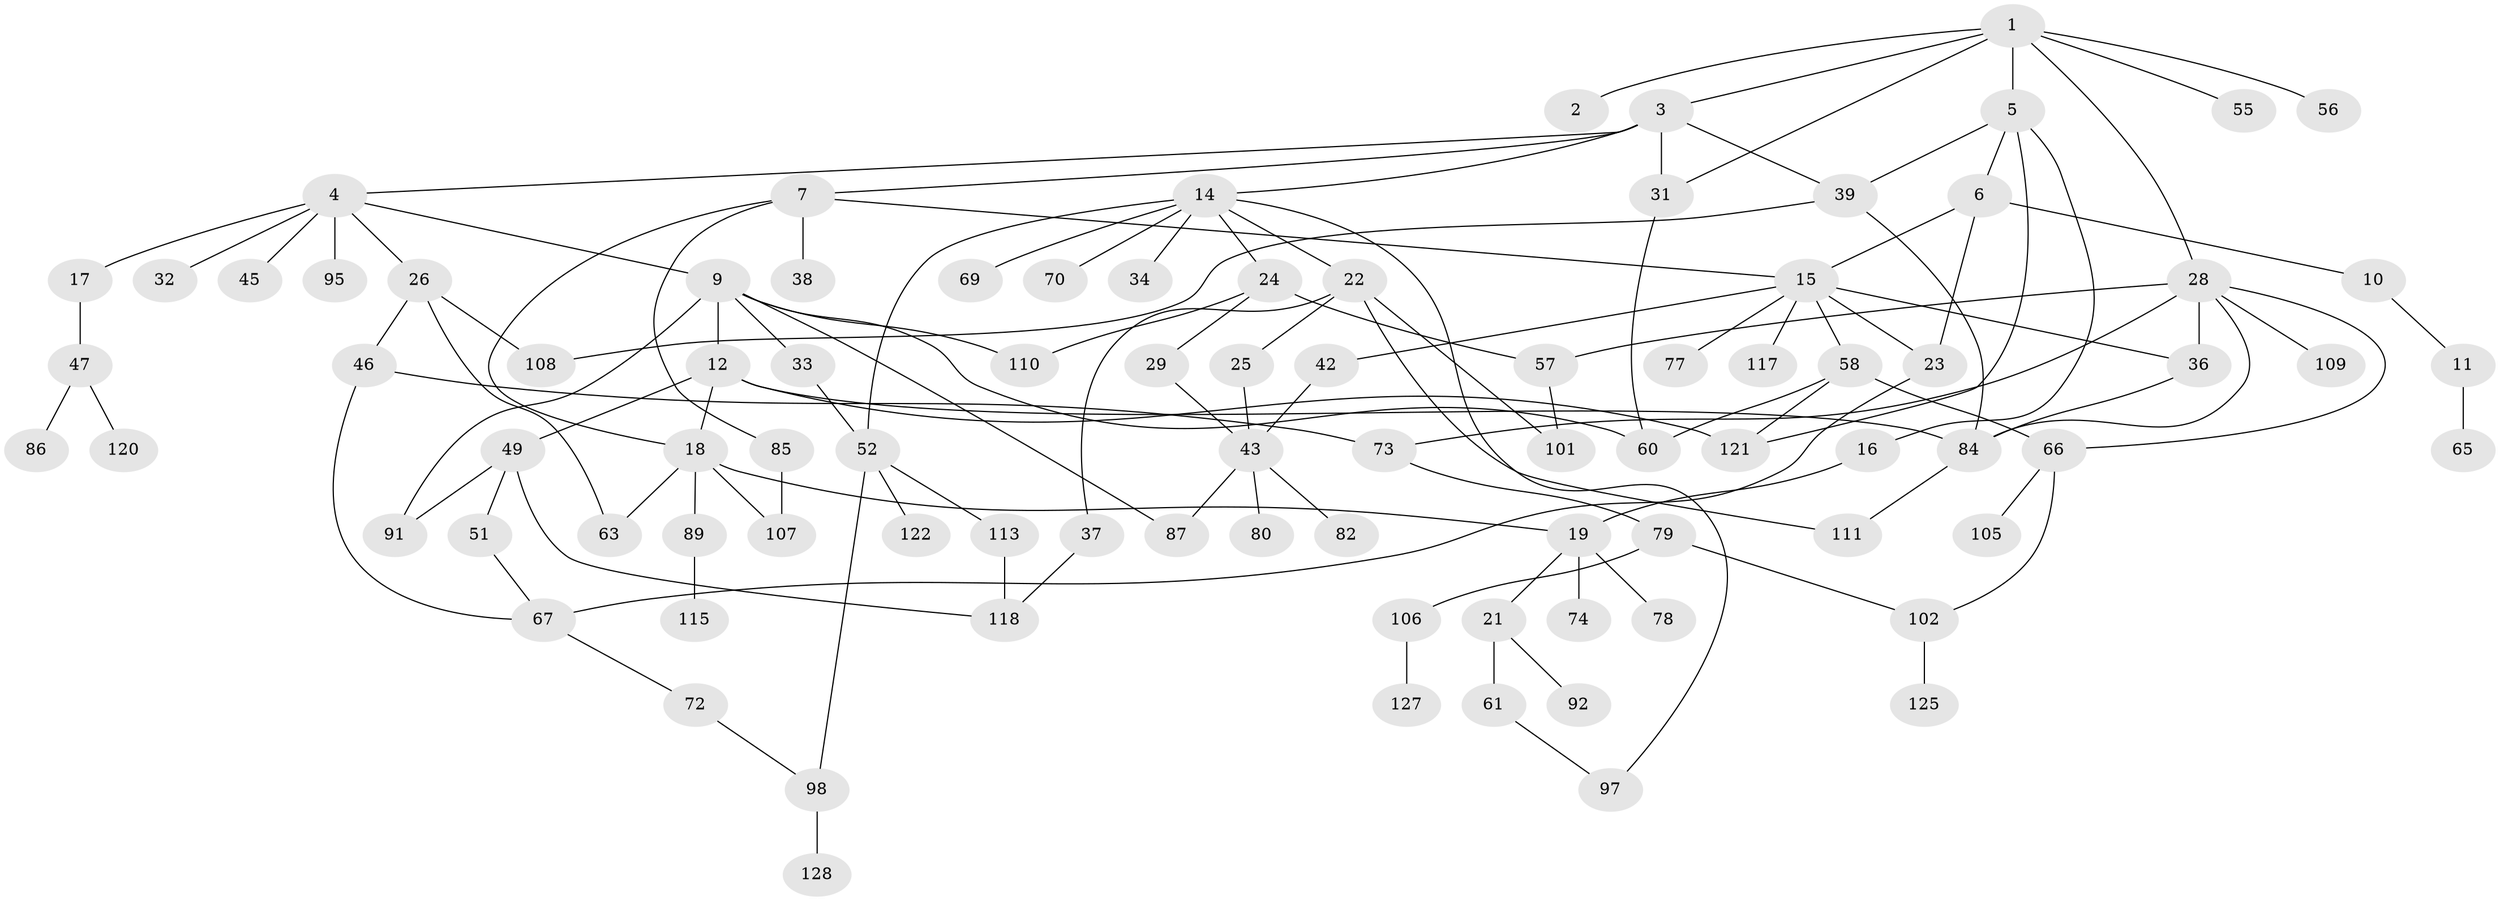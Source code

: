 // original degree distribution, {7: 0.0078125, 1: 0.265625, 6: 0.0234375, 8: 0.0078125, 5: 0.0859375, 2: 0.3046875, 3: 0.234375, 4: 0.0703125}
// Generated by graph-tools (version 1.1) at 2025/10/02/27/25 16:10:53]
// undirected, 90 vertices, 124 edges
graph export_dot {
graph [start="1"]
  node [color=gray90,style=filled];
  1 [super="+8"];
  2;
  3;
  4 [super="+68"];
  5 [super="+59"];
  6 [super="+54"];
  7 [super="+13"];
  9 [super="+30"];
  10 [super="+93"];
  11;
  12;
  14 [super="+20"];
  15 [super="+27"];
  16 [super="+41"];
  17;
  18 [super="+90"];
  19 [super="+35"];
  21;
  22 [super="+40"];
  23;
  24 [super="+53"];
  25;
  26 [super="+124"];
  28 [super="+44"];
  29;
  31 [super="+62"];
  32;
  33 [super="+83"];
  34;
  36 [super="+81"];
  37;
  38 [super="+75"];
  39 [super="+96"];
  42;
  43 [super="+48"];
  45;
  46 [super="+50"];
  47 [super="+71"];
  49 [super="+64"];
  51;
  52 [super="+100"];
  55;
  56;
  57 [super="+104"];
  58 [super="+114"];
  60 [super="+123"];
  61;
  63;
  65;
  66 [super="+94"];
  67 [super="+76"];
  69;
  70;
  72;
  73;
  74;
  77 [super="+88"];
  78;
  79 [super="+119"];
  80;
  82;
  84 [super="+112"];
  85;
  86;
  87;
  89;
  91;
  92;
  95;
  97 [super="+99"];
  98 [super="+103"];
  101;
  102;
  105;
  106 [super="+116"];
  107;
  108;
  109;
  110;
  111;
  113;
  115;
  117;
  118;
  120;
  121 [super="+126"];
  122;
  125;
  127;
  128;
  1 -- 2;
  1 -- 3;
  1 -- 5;
  1 -- 55;
  1 -- 56;
  1 -- 31;
  1 -- 28;
  3 -- 4;
  3 -- 7;
  3 -- 14;
  3 -- 31;
  3 -- 39;
  4 -- 9;
  4 -- 17;
  4 -- 26;
  4 -- 32;
  4 -- 45;
  4 -- 95;
  5 -- 6;
  5 -- 16;
  5 -- 39;
  5 -- 121;
  6 -- 10;
  6 -- 15;
  6 -- 23;
  7 -- 18;
  7 -- 85;
  7 -- 38;
  7 -- 15;
  9 -- 12;
  9 -- 87;
  9 -- 110;
  9 -- 91;
  9 -- 33;
  9 -- 60;
  10 -- 11;
  11 -- 65;
  12 -- 18;
  12 -- 49;
  12 -- 121;
  12 -- 84;
  14 -- 24;
  14 -- 70;
  14 -- 97;
  14 -- 34;
  14 -- 52;
  14 -- 69;
  14 -- 22;
  15 -- 36;
  15 -- 77;
  15 -- 117;
  15 -- 58;
  15 -- 23;
  15 -- 42;
  16 -- 19 [weight=2];
  17 -- 47;
  18 -- 63;
  18 -- 89;
  18 -- 19;
  18 -- 107;
  19 -- 21;
  19 -- 74;
  19 -- 78;
  21 -- 61;
  21 -- 92;
  22 -- 25;
  22 -- 37;
  22 -- 101;
  22 -- 111;
  23 -- 67;
  24 -- 29;
  24 -- 110;
  24 -- 57;
  25 -- 43;
  26 -- 46;
  26 -- 108;
  26 -- 63;
  28 -- 109;
  28 -- 66;
  28 -- 84;
  28 -- 73;
  28 -- 57;
  28 -- 36;
  29 -- 43;
  31 -- 60;
  33 -- 52;
  36 -- 84;
  37 -- 118;
  39 -- 108;
  39 -- 84;
  42 -- 43;
  43 -- 82;
  43 -- 80;
  43 -- 87;
  46 -- 73;
  46 -- 67;
  47 -- 120;
  47 -- 86;
  49 -- 51;
  49 -- 91;
  49 -- 118;
  51 -- 67;
  52 -- 113;
  52 -- 122;
  52 -- 98;
  57 -- 101;
  58 -- 66;
  58 -- 60;
  58 -- 121;
  61 -- 97;
  66 -- 102;
  66 -- 105;
  67 -- 72;
  72 -- 98;
  73 -- 79;
  79 -- 106;
  79 -- 102;
  84 -- 111;
  85 -- 107;
  89 -- 115;
  98 -- 128;
  102 -- 125;
  106 -- 127;
  113 -- 118;
}
